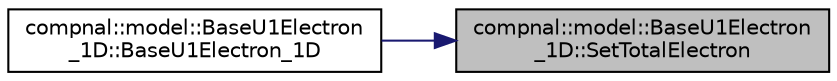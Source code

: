 digraph "compnal::model::BaseU1Electron_1D::SetTotalElectron"
{
 // INTERACTIVE_SVG=YES
 // LATEX_PDF_SIZE
  edge [fontname="Helvetica",fontsize="10",labelfontname="Helvetica",labelfontsize="10"];
  node [fontname="Helvetica",fontsize="10",shape=record];
  rankdir="RL";
  Node1 [label="compnal::model::BaseU1Electron\l_1D::SetTotalElectron",height=0.2,width=0.4,color="black", fillcolor="grey75", style="filled", fontcolor="black",tooltip="Set the number of total electrons."];
  Node1 -> Node2 [dir="back",color="midnightblue",fontsize="10",style="solid",fontname="Helvetica"];
  Node2 [label="compnal::model::BaseU1Electron\l_1D::BaseU1Electron_1D",height=0.2,width=0.4,color="black", fillcolor="white", style="filled",URL="$d8/dc0/classcompnal_1_1model_1_1_base_u1_electron__1_d.html#a9963373216d5fc6c02081cfd788bc517",tooltip="Constructor of BaseU1Electron_1D class."];
}
